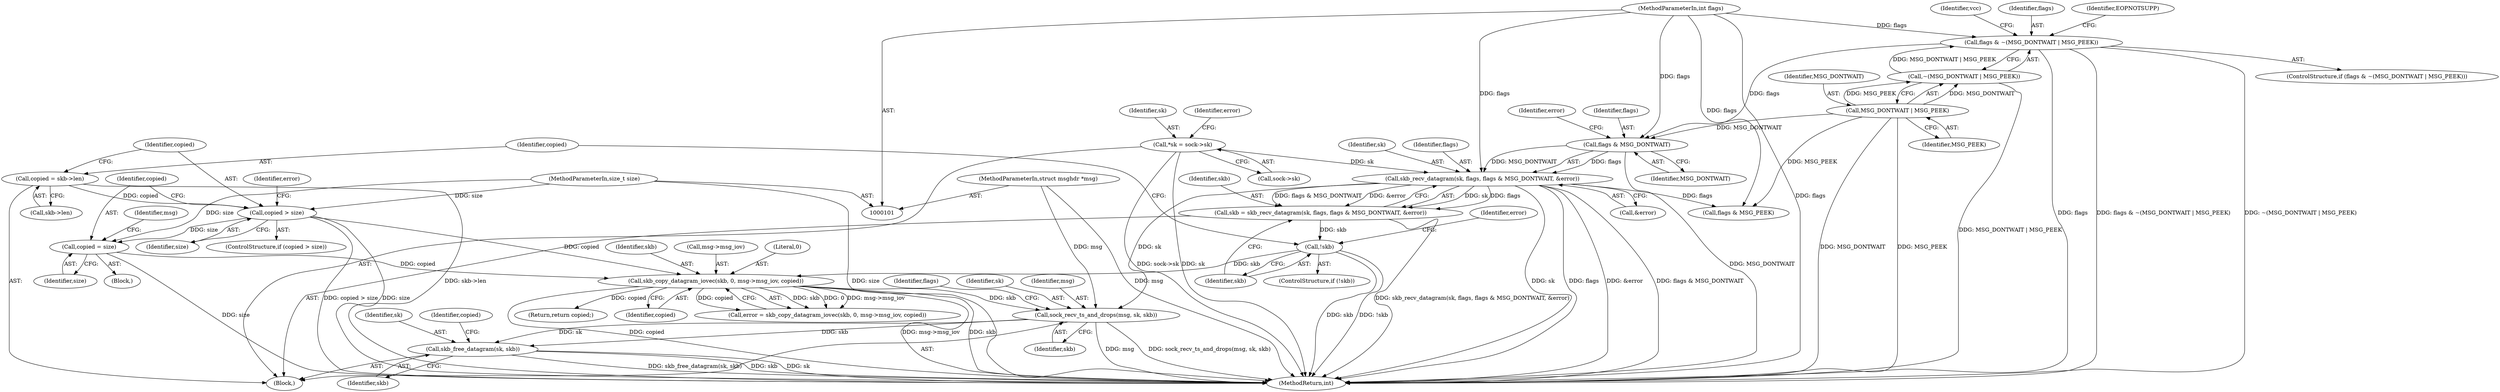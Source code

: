 digraph "0_linux_f3d3342602f8bcbf37d7c46641cb9bca7618eb1c_4@API" {
"1000240" [label="(Call,skb_free_datagram(sk, skb))"];
"1000215" [label="(Call,sock_recv_ts_and_drops(msg, sk, skb))"];
"1000104" [label="(MethodParameterIn,struct msghdr *msg)"];
"1000171" [label="(Call,skb_recv_datagram(sk, flags, flags & MSG_DONTWAIT, &error))"];
"1000109" [label="(Call,*sk = sock->sk)"];
"1000174" [label="(Call,flags & MSG_DONTWAIT)"];
"1000132" [label="(Call,flags & ~(MSG_DONTWAIT | MSG_PEEK))"];
"1000106" [label="(MethodParameterIn,int flags)"];
"1000134" [label="(Call,~(MSG_DONTWAIT | MSG_PEEK))"];
"1000135" [label="(Call,MSG_DONTWAIT | MSG_PEEK)"];
"1000204" [label="(Call,skb_copy_datagram_iovec(skb, 0, msg->msg_iov, copied))"];
"1000180" [label="(Call,!skb)"];
"1000169" [label="(Call,skb = skb_recv_datagram(sk, flags, flags & MSG_DONTWAIT, &error))"];
"1000194" [label="(Call,copied = size)"];
"1000190" [label="(Call,copied > size)"];
"1000184" [label="(Call,copied = skb->len)"];
"1000105" [label="(MethodParameterIn,size_t size)"];
"1000181" [label="(Identifier,skb)"];
"1000240" [label="(Call,skb_free_datagram(sk, skb))"];
"1000140" [label="(Identifier,EOPNOTSUPP)"];
"1000131" [label="(ControlStructure,if (flags & ~(MSG_DONTWAIT | MSG_PEEK)))"];
"1000199" [label="(Identifier,msg)"];
"1000172" [label="(Identifier,sk)"];
"1000185" [label="(Identifier,copied)"];
"1000186" [label="(Call,skb->len)"];
"1000221" [label="(Call,flags & MSG_PEEK)"];
"1000217" [label="(Identifier,sk)"];
"1000169" [label="(Call,skb = skb_recv_datagram(sk, flags, flags & MSG_DONTWAIT, &error))"];
"1000206" [label="(Literal,0)"];
"1000204" [label="(Call,skb_copy_datagram_iovec(skb, 0, msg->msg_iov, copied))"];
"1000119" [label="(Identifier,error)"];
"1000104" [label="(MethodParameterIn,struct msghdr *msg)"];
"1000109" [label="(Call,*sk = sock->sk)"];
"1000194" [label="(Call,copied = size)"];
"1000190" [label="(Call,copied > size)"];
"1000195" [label="(Identifier,copied)"];
"1000173" [label="(Identifier,flags)"];
"1000134" [label="(Call,~(MSG_DONTWAIT | MSG_PEEK))"];
"1000132" [label="(Call,flags & ~(MSG_DONTWAIT | MSG_PEEK))"];
"1000135" [label="(Call,MSG_DONTWAIT | MSG_PEEK)"];
"1000136" [label="(Identifier,MSG_DONTWAIT)"];
"1000176" [label="(Identifier,MSG_DONTWAIT)"];
"1000174" [label="(Call,flags & MSG_DONTWAIT)"];
"1000170" [label="(Identifier,skb)"];
"1000193" [label="(Block,)"];
"1000205" [label="(Identifier,skb)"];
"1000203" [label="(Identifier,error)"];
"1000241" [label="(Identifier,sk)"];
"1000137" [label="(Identifier,MSG_PEEK)"];
"1000180" [label="(Call,!skb)"];
"1000189" [label="(ControlStructure,if (copied > size))"];
"1000184" [label="(Call,copied = skb->len)"];
"1000216" [label="(Identifier,msg)"];
"1000175" [label="(Identifier,flags)"];
"1000202" [label="(Call,error = skb_copy_datagram_iovec(skb, 0, msg->msg_iov, copied))"];
"1000244" [label="(Identifier,copied)"];
"1000207" [label="(Call,msg->msg_iov)"];
"1000196" [label="(Identifier,size)"];
"1000177" [label="(Call,&error)"];
"1000222" [label="(Identifier,flags)"];
"1000179" [label="(ControlStructure,if (!skb))"];
"1000178" [label="(Identifier,error)"];
"1000243" [label="(Return,return copied;)"];
"1000242" [label="(Identifier,skb)"];
"1000105" [label="(MethodParameterIn,size_t size)"];
"1000191" [label="(Identifier,copied)"];
"1000142" [label="(Identifier,vcc)"];
"1000183" [label="(Identifier,error)"];
"1000107" [label="(Block,)"];
"1000133" [label="(Identifier,flags)"];
"1000192" [label="(Identifier,size)"];
"1000171" [label="(Call,skb_recv_datagram(sk, flags, flags & MSG_DONTWAIT, &error))"];
"1000218" [label="(Identifier,skb)"];
"1000111" [label="(Call,sock->sk)"];
"1000110" [label="(Identifier,sk)"];
"1000106" [label="(MethodParameterIn,int flags)"];
"1000210" [label="(Identifier,copied)"];
"1000215" [label="(Call,sock_recv_ts_and_drops(msg, sk, skb))"];
"1000245" [label="(MethodReturn,int)"];
"1000240" -> "1000107"  [label="AST: "];
"1000240" -> "1000242"  [label="CFG: "];
"1000241" -> "1000240"  [label="AST: "];
"1000242" -> "1000240"  [label="AST: "];
"1000244" -> "1000240"  [label="CFG: "];
"1000240" -> "1000245"  [label="DDG: skb_free_datagram(sk, skb)"];
"1000240" -> "1000245"  [label="DDG: skb"];
"1000240" -> "1000245"  [label="DDG: sk"];
"1000215" -> "1000240"  [label="DDG: sk"];
"1000215" -> "1000240"  [label="DDG: skb"];
"1000215" -> "1000107"  [label="AST: "];
"1000215" -> "1000218"  [label="CFG: "];
"1000216" -> "1000215"  [label="AST: "];
"1000217" -> "1000215"  [label="AST: "];
"1000218" -> "1000215"  [label="AST: "];
"1000222" -> "1000215"  [label="CFG: "];
"1000215" -> "1000245"  [label="DDG: msg"];
"1000215" -> "1000245"  [label="DDG: sock_recv_ts_and_drops(msg, sk, skb)"];
"1000104" -> "1000215"  [label="DDG: msg"];
"1000171" -> "1000215"  [label="DDG: sk"];
"1000204" -> "1000215"  [label="DDG: skb"];
"1000104" -> "1000101"  [label="AST: "];
"1000104" -> "1000245"  [label="DDG: msg"];
"1000171" -> "1000169"  [label="AST: "];
"1000171" -> "1000177"  [label="CFG: "];
"1000172" -> "1000171"  [label="AST: "];
"1000173" -> "1000171"  [label="AST: "];
"1000174" -> "1000171"  [label="AST: "];
"1000177" -> "1000171"  [label="AST: "];
"1000169" -> "1000171"  [label="CFG: "];
"1000171" -> "1000245"  [label="DDG: sk"];
"1000171" -> "1000245"  [label="DDG: flags"];
"1000171" -> "1000245"  [label="DDG: &error"];
"1000171" -> "1000245"  [label="DDG: flags & MSG_DONTWAIT"];
"1000171" -> "1000169"  [label="DDG: sk"];
"1000171" -> "1000169"  [label="DDG: flags"];
"1000171" -> "1000169"  [label="DDG: flags & MSG_DONTWAIT"];
"1000171" -> "1000169"  [label="DDG: &error"];
"1000109" -> "1000171"  [label="DDG: sk"];
"1000174" -> "1000171"  [label="DDG: flags"];
"1000174" -> "1000171"  [label="DDG: MSG_DONTWAIT"];
"1000106" -> "1000171"  [label="DDG: flags"];
"1000171" -> "1000221"  [label="DDG: flags"];
"1000109" -> "1000107"  [label="AST: "];
"1000109" -> "1000111"  [label="CFG: "];
"1000110" -> "1000109"  [label="AST: "];
"1000111" -> "1000109"  [label="AST: "];
"1000119" -> "1000109"  [label="CFG: "];
"1000109" -> "1000245"  [label="DDG: sk"];
"1000109" -> "1000245"  [label="DDG: sock->sk"];
"1000174" -> "1000176"  [label="CFG: "];
"1000175" -> "1000174"  [label="AST: "];
"1000176" -> "1000174"  [label="AST: "];
"1000178" -> "1000174"  [label="CFG: "];
"1000174" -> "1000245"  [label="DDG: MSG_DONTWAIT"];
"1000132" -> "1000174"  [label="DDG: flags"];
"1000106" -> "1000174"  [label="DDG: flags"];
"1000135" -> "1000174"  [label="DDG: MSG_DONTWAIT"];
"1000132" -> "1000131"  [label="AST: "];
"1000132" -> "1000134"  [label="CFG: "];
"1000133" -> "1000132"  [label="AST: "];
"1000134" -> "1000132"  [label="AST: "];
"1000140" -> "1000132"  [label="CFG: "];
"1000142" -> "1000132"  [label="CFG: "];
"1000132" -> "1000245"  [label="DDG: flags & ~(MSG_DONTWAIT | MSG_PEEK)"];
"1000132" -> "1000245"  [label="DDG: ~(MSG_DONTWAIT | MSG_PEEK)"];
"1000132" -> "1000245"  [label="DDG: flags"];
"1000106" -> "1000132"  [label="DDG: flags"];
"1000134" -> "1000132"  [label="DDG: MSG_DONTWAIT | MSG_PEEK"];
"1000106" -> "1000101"  [label="AST: "];
"1000106" -> "1000245"  [label="DDG: flags"];
"1000106" -> "1000221"  [label="DDG: flags"];
"1000134" -> "1000135"  [label="CFG: "];
"1000135" -> "1000134"  [label="AST: "];
"1000134" -> "1000245"  [label="DDG: MSG_DONTWAIT | MSG_PEEK"];
"1000135" -> "1000134"  [label="DDG: MSG_DONTWAIT"];
"1000135" -> "1000134"  [label="DDG: MSG_PEEK"];
"1000135" -> "1000137"  [label="CFG: "];
"1000136" -> "1000135"  [label="AST: "];
"1000137" -> "1000135"  [label="AST: "];
"1000135" -> "1000245"  [label="DDG: MSG_DONTWAIT"];
"1000135" -> "1000245"  [label="DDG: MSG_PEEK"];
"1000135" -> "1000221"  [label="DDG: MSG_PEEK"];
"1000204" -> "1000202"  [label="AST: "];
"1000204" -> "1000210"  [label="CFG: "];
"1000205" -> "1000204"  [label="AST: "];
"1000206" -> "1000204"  [label="AST: "];
"1000207" -> "1000204"  [label="AST: "];
"1000210" -> "1000204"  [label="AST: "];
"1000202" -> "1000204"  [label="CFG: "];
"1000204" -> "1000245"  [label="DDG: copied"];
"1000204" -> "1000245"  [label="DDG: msg->msg_iov"];
"1000204" -> "1000245"  [label="DDG: skb"];
"1000204" -> "1000202"  [label="DDG: skb"];
"1000204" -> "1000202"  [label="DDG: 0"];
"1000204" -> "1000202"  [label="DDG: msg->msg_iov"];
"1000204" -> "1000202"  [label="DDG: copied"];
"1000180" -> "1000204"  [label="DDG: skb"];
"1000194" -> "1000204"  [label="DDG: copied"];
"1000190" -> "1000204"  [label="DDG: copied"];
"1000204" -> "1000243"  [label="DDG: copied"];
"1000180" -> "1000179"  [label="AST: "];
"1000180" -> "1000181"  [label="CFG: "];
"1000181" -> "1000180"  [label="AST: "];
"1000183" -> "1000180"  [label="CFG: "];
"1000185" -> "1000180"  [label="CFG: "];
"1000180" -> "1000245"  [label="DDG: skb"];
"1000180" -> "1000245"  [label="DDG: !skb"];
"1000169" -> "1000180"  [label="DDG: skb"];
"1000169" -> "1000107"  [label="AST: "];
"1000170" -> "1000169"  [label="AST: "];
"1000181" -> "1000169"  [label="CFG: "];
"1000169" -> "1000245"  [label="DDG: skb_recv_datagram(sk, flags, flags & MSG_DONTWAIT, &error)"];
"1000194" -> "1000193"  [label="AST: "];
"1000194" -> "1000196"  [label="CFG: "];
"1000195" -> "1000194"  [label="AST: "];
"1000196" -> "1000194"  [label="AST: "];
"1000199" -> "1000194"  [label="CFG: "];
"1000194" -> "1000245"  [label="DDG: size"];
"1000190" -> "1000194"  [label="DDG: size"];
"1000105" -> "1000194"  [label="DDG: size"];
"1000190" -> "1000189"  [label="AST: "];
"1000190" -> "1000192"  [label="CFG: "];
"1000191" -> "1000190"  [label="AST: "];
"1000192" -> "1000190"  [label="AST: "];
"1000195" -> "1000190"  [label="CFG: "];
"1000203" -> "1000190"  [label="CFG: "];
"1000190" -> "1000245"  [label="DDG: copied > size"];
"1000190" -> "1000245"  [label="DDG: size"];
"1000184" -> "1000190"  [label="DDG: copied"];
"1000105" -> "1000190"  [label="DDG: size"];
"1000184" -> "1000107"  [label="AST: "];
"1000184" -> "1000186"  [label="CFG: "];
"1000185" -> "1000184"  [label="AST: "];
"1000186" -> "1000184"  [label="AST: "];
"1000191" -> "1000184"  [label="CFG: "];
"1000184" -> "1000245"  [label="DDG: skb->len"];
"1000105" -> "1000101"  [label="AST: "];
"1000105" -> "1000245"  [label="DDG: size"];
}
